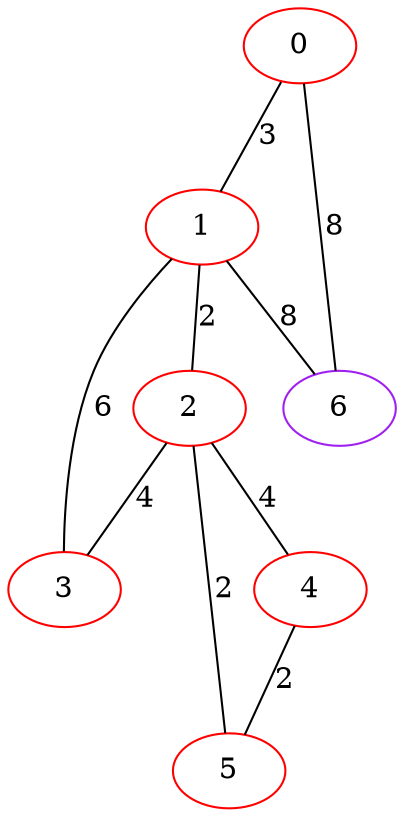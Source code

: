 graph "" {
0 [color=red, weight=1];
1 [color=red, weight=1];
2 [color=red, weight=1];
3 [color=red, weight=1];
4 [color=red, weight=1];
5 [color=red, weight=1];
6 [color=purple, weight=4];
0 -- 1  [key=0, label=3];
0 -- 6  [key=0, label=8];
1 -- 2  [key=0, label=2];
1 -- 3  [key=0, label=6];
1 -- 6  [key=0, label=8];
2 -- 3  [key=0, label=4];
2 -- 4  [key=0, label=4];
2 -- 5  [key=0, label=2];
4 -- 5  [key=0, label=2];
}
